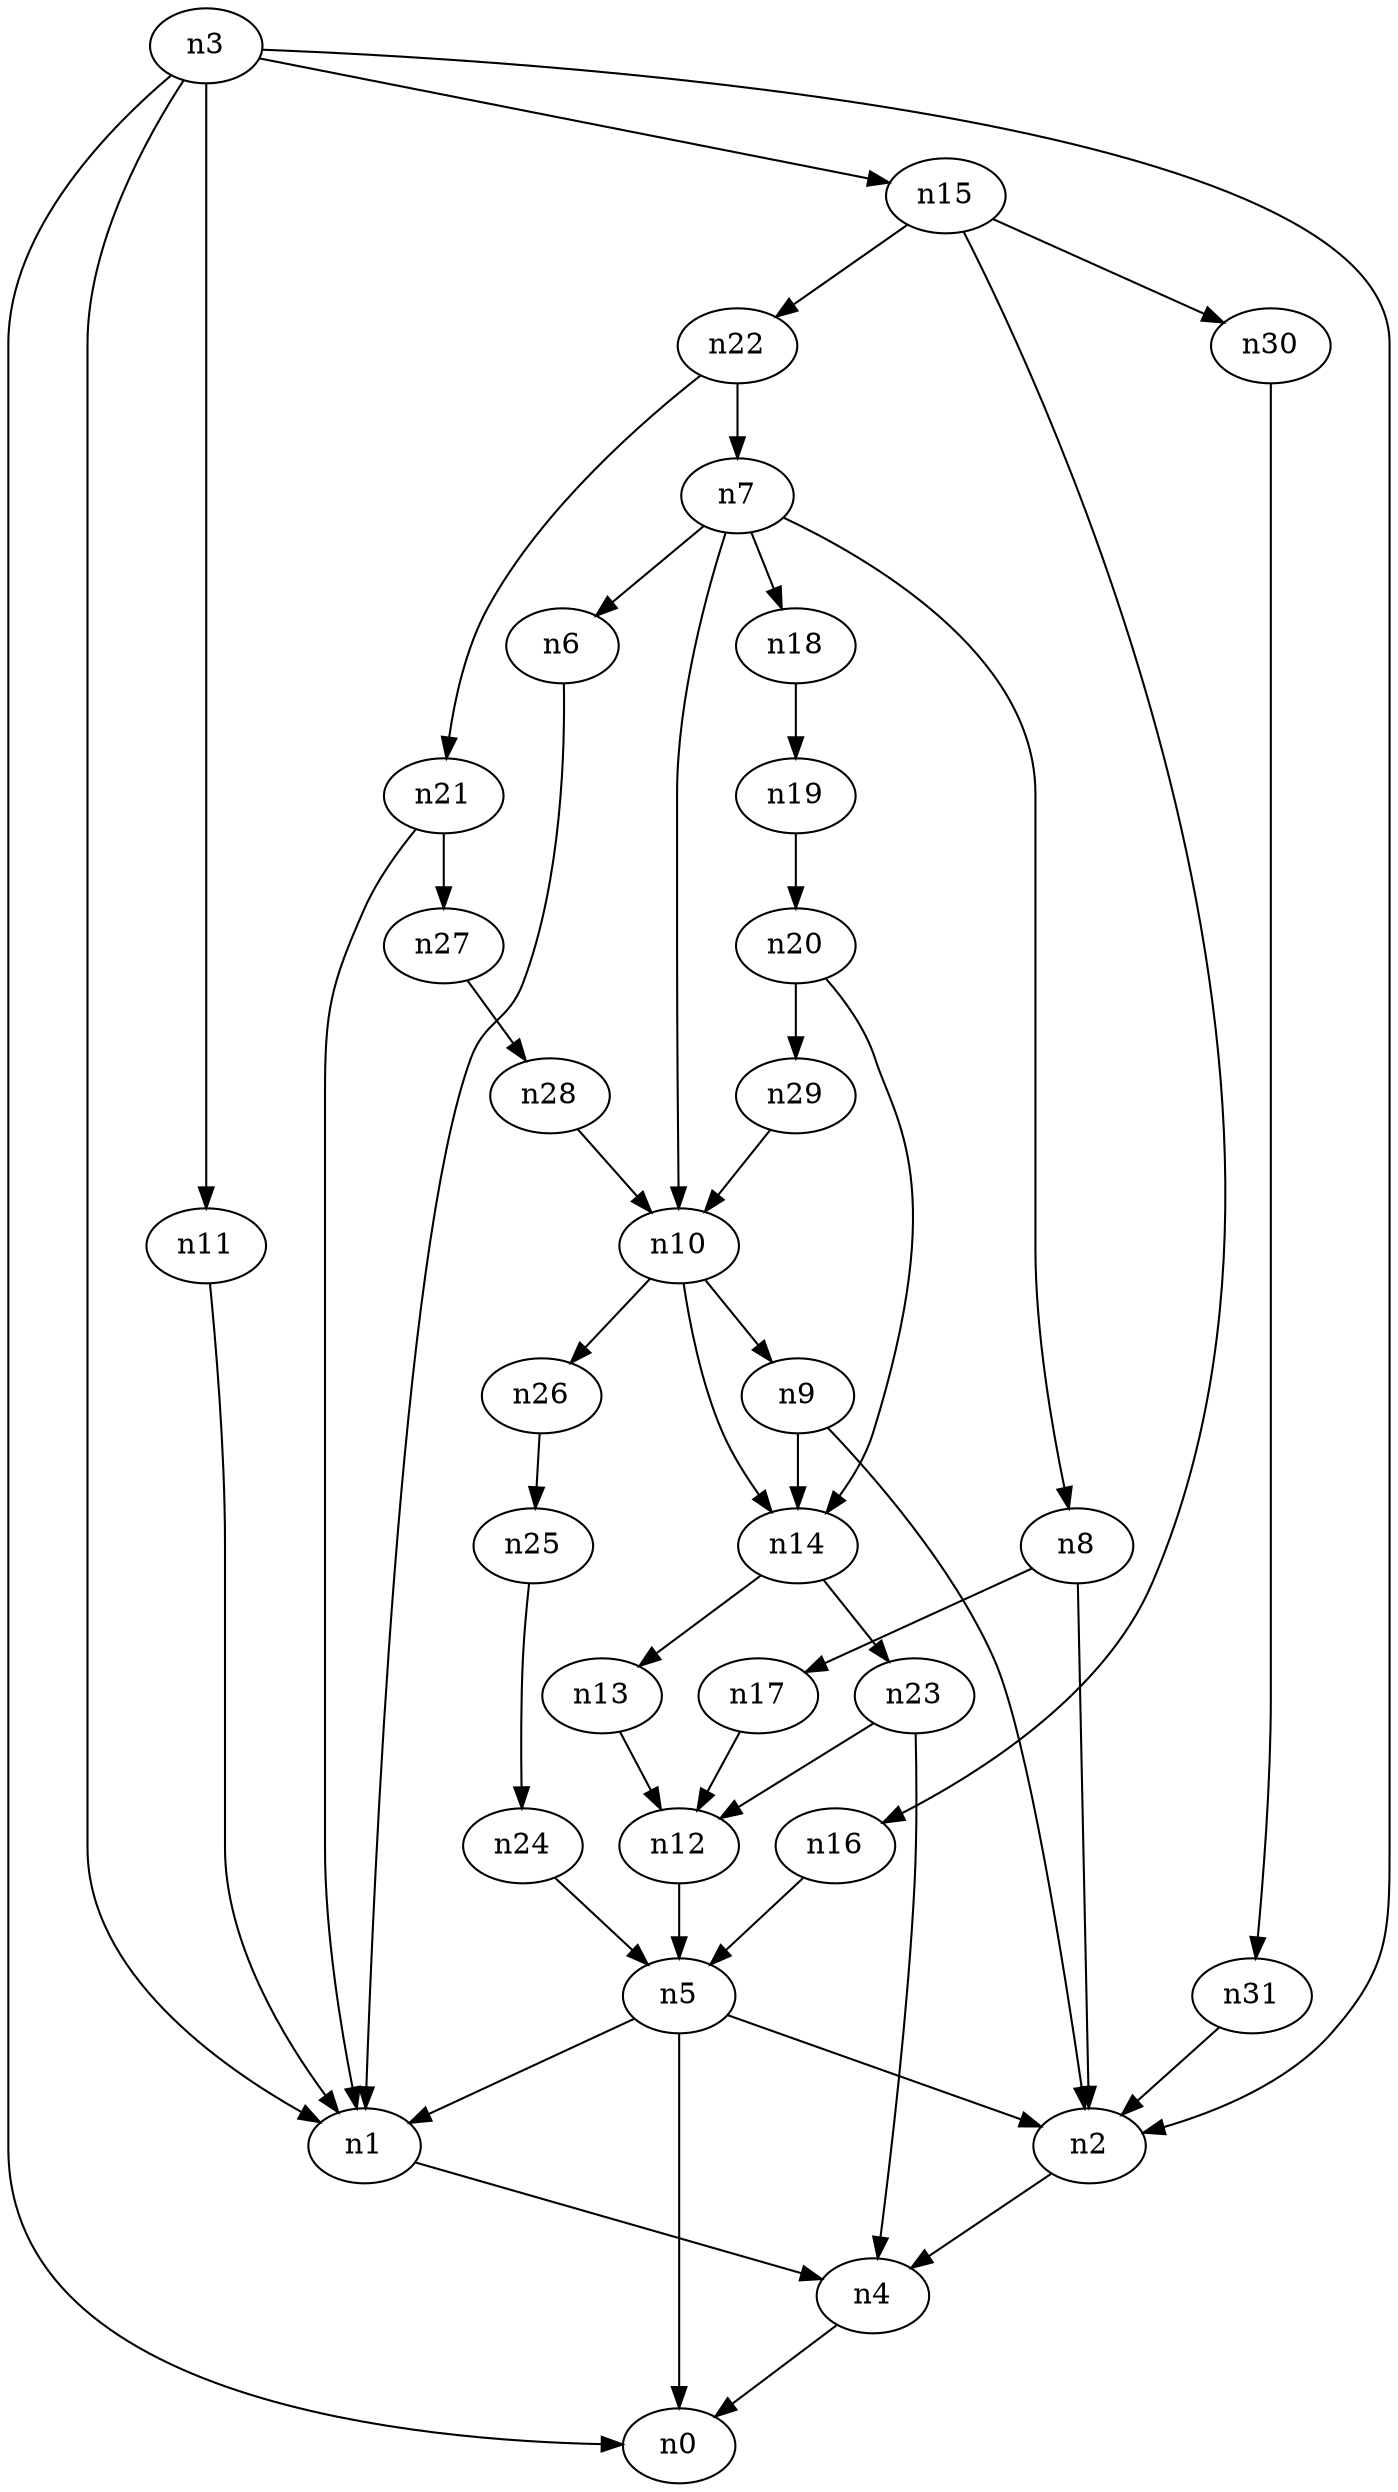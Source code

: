 digraph G {
	n1 -> n4	 [_graphml_id=e4];
	n2 -> n4	 [_graphml_id=e7];
	n3 -> n0	 [_graphml_id=e0];
	n3 -> n1	 [_graphml_id=e3];
	n3 -> n2	 [_graphml_id=e6];
	n3 -> n11	 [_graphml_id=e17];
	n3 -> n15	 [_graphml_id=e22];
	n4 -> n0	 [_graphml_id=e1];
	n5 -> n0	 [_graphml_id=e2];
	n5 -> n1	 [_graphml_id=e5];
	n5 -> n2	 [_graphml_id=e8];
	n6 -> n1	 [_graphml_id=e9];
	n7 -> n6	 [_graphml_id=e10];
	n7 -> n8	 [_graphml_id=e11];
	n7 -> n10	 [_graphml_id=e15];
	n7 -> n18	 [_graphml_id=e28];
	n8 -> n2	 [_graphml_id=e12];
	n8 -> n17	 [_graphml_id=e26];
	n9 -> n2	 [_graphml_id=e13];
	n9 -> n14	 [_graphml_id=e27];
	n10 -> n9	 [_graphml_id=e14];
	n10 -> n14	 [_graphml_id=e21];
	n10 -> n26	 [_graphml_id=e41];
	n11 -> n1	 [_graphml_id=e16];
	n12 -> n5	 [_graphml_id=e18];
	n13 -> n12	 [_graphml_id=e19];
	n14 -> n13	 [_graphml_id=e20];
	n14 -> n23	 [_graphml_id=e35];
	n15 -> n16	 [_graphml_id=e23];
	n15 -> n22	 [_graphml_id=e37];
	n15 -> n30	 [_graphml_id=e48];
	n16 -> n5	 [_graphml_id=e24];
	n17 -> n12	 [_graphml_id=e25];
	n18 -> n19	 [_graphml_id=e29];
	n19 -> n20	 [_graphml_id=e30];
	n20 -> n14	 [_graphml_id=e31];
	n20 -> n29	 [_graphml_id=e46];
	n21 -> n1	 [_graphml_id=e32];
	n21 -> n27	 [_graphml_id=e42];
	n22 -> n7	 [_graphml_id=e34];
	n22 -> n21	 [_graphml_id=e33];
	n23 -> n4	 [_graphml_id=e36];
	n23 -> n12	 [_graphml_id=e47];
	n24 -> n5	 [_graphml_id=e38];
	n25 -> n24	 [_graphml_id=e39];
	n26 -> n25	 [_graphml_id=e40];
	n27 -> n28	 [_graphml_id=e43];
	n28 -> n10	 [_graphml_id=e44];
	n29 -> n10	 [_graphml_id=e45];
	n30 -> n31	 [_graphml_id=e49];
	n31 -> n2	 [_graphml_id=e50];
}
